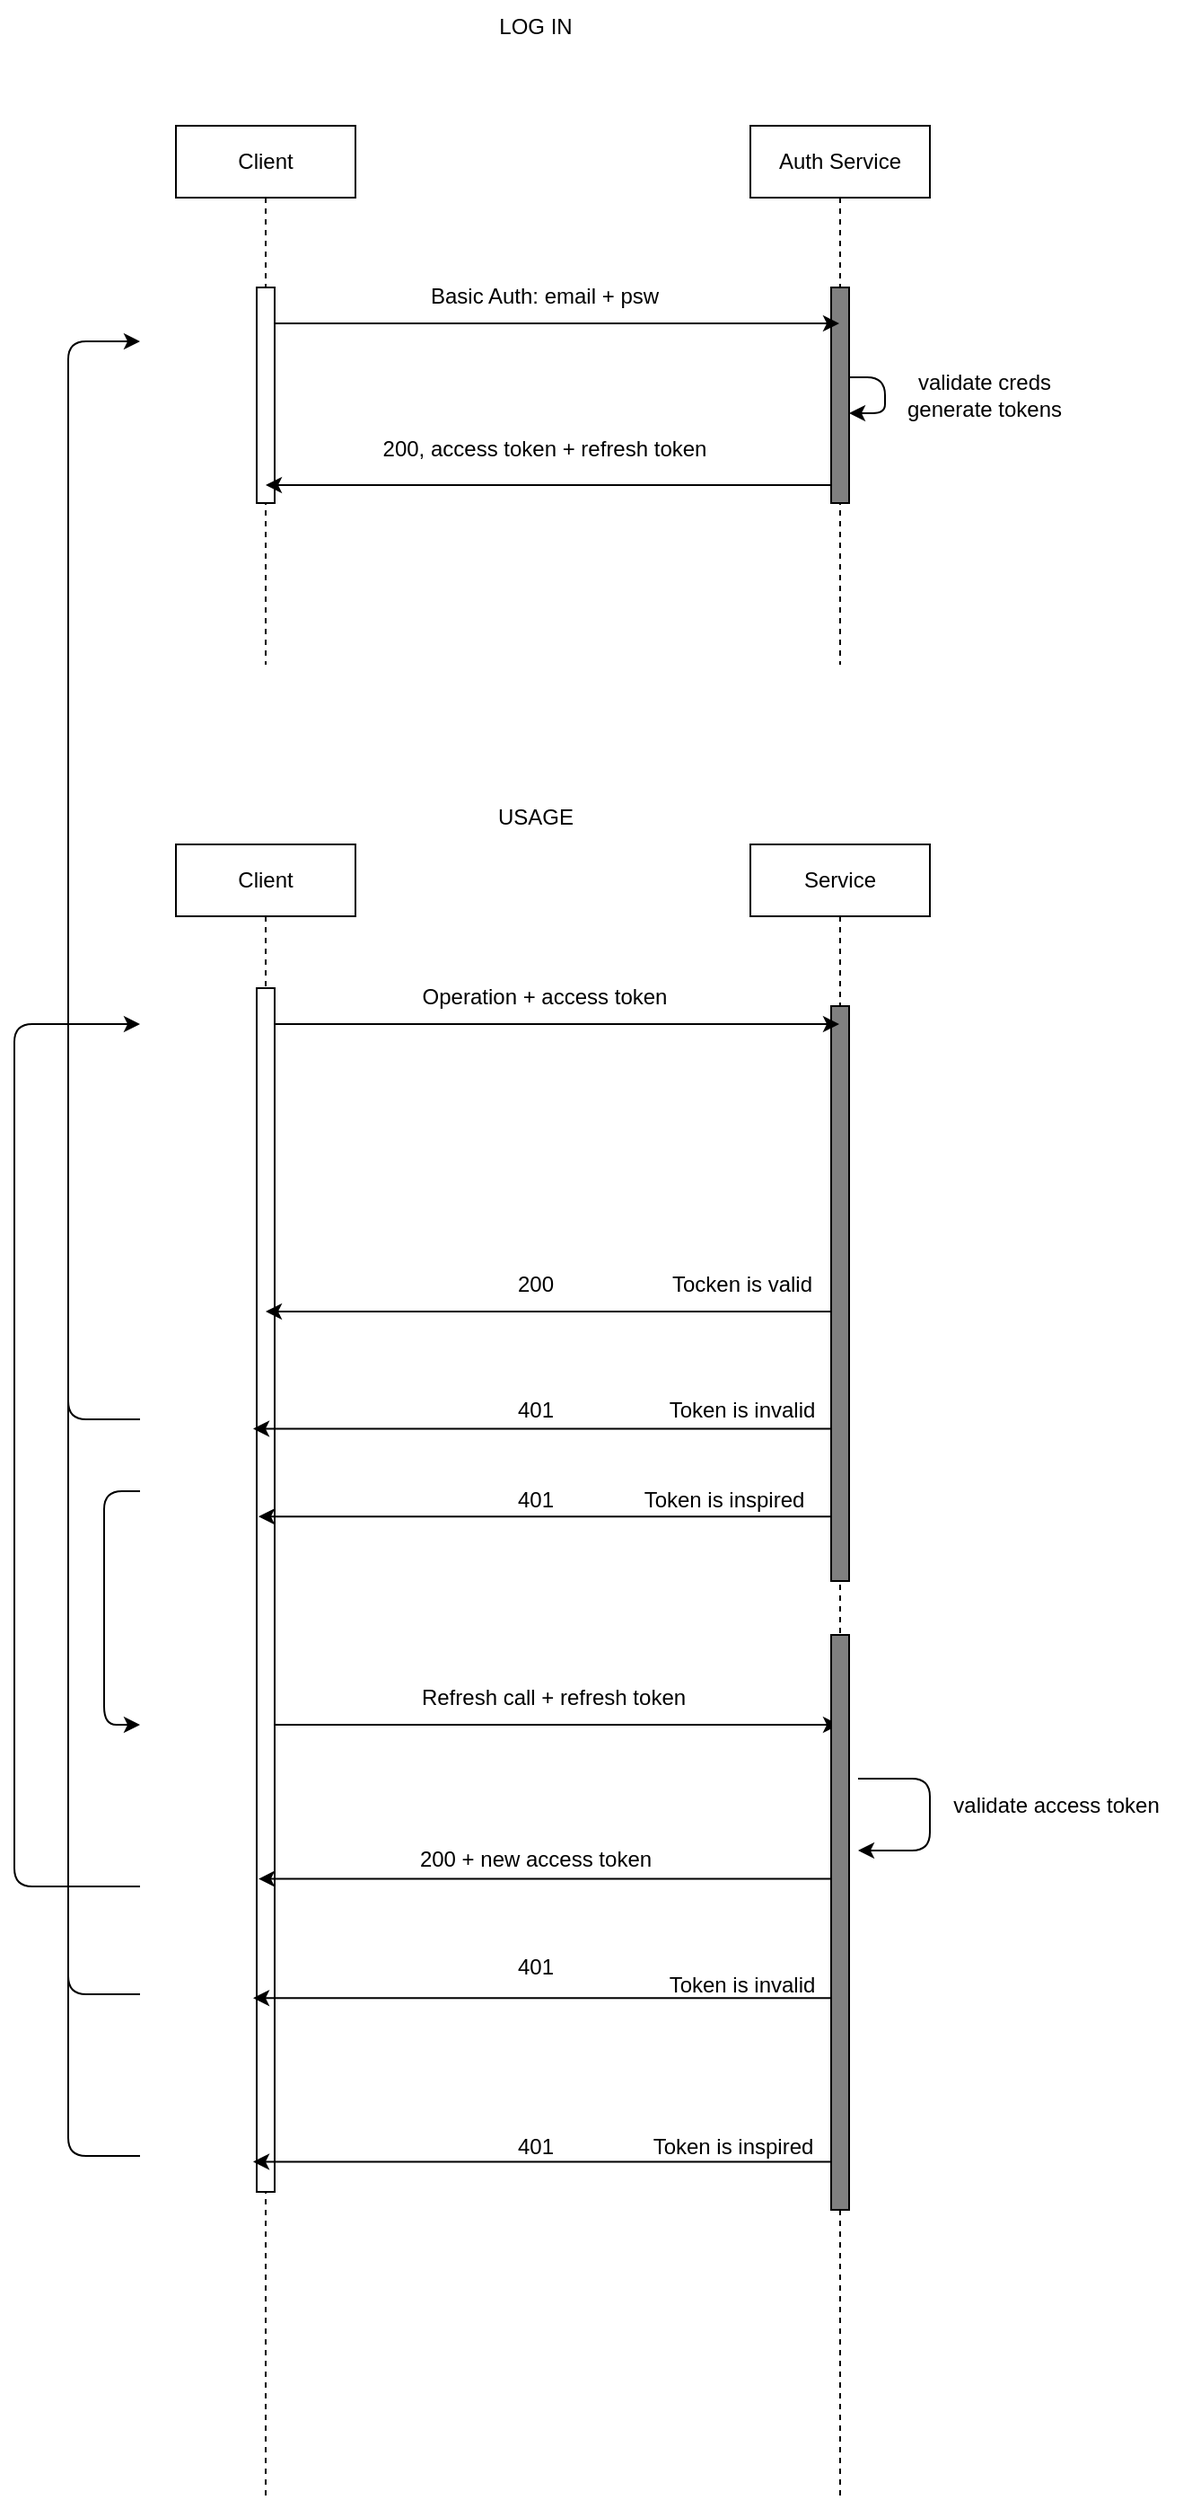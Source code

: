<mxfile>
    <diagram id="Vmrsdn_9Z2Ql2H_GY9RM" name="login">
        <mxGraphModel dx="873" dy="750" grid="1" gridSize="10" guides="1" tooltips="1" connect="1" arrows="1" fold="1" page="1" pageScale="1" pageWidth="827" pageHeight="1169" math="0" shadow="0">
            <root>
                <mxCell id="0"/>
                <mxCell id="1" parent="0"/>
                <mxCell id="2" value="Auth Service" style="shape=umlLifeline;perimeter=lifelinePerimeter;whiteSpace=wrap;html=1;container=1;collapsible=0;recursiveResize=0;outlineConnect=0;" vertex="1" parent="1">
                    <mxGeometry x="510" y="70" width="100" height="300" as="geometry"/>
                </mxCell>
                <mxCell id="3" value="" style="html=1;points=[];perimeter=orthogonalPerimeter;fillColor=#808080;" vertex="1" parent="2">
                    <mxGeometry x="45" y="90" width="10" height="120" as="geometry"/>
                </mxCell>
                <mxCell id="8" style="edgeStyle=none;html=1;" edge="1" parent="2" source="3" target="3">
                    <mxGeometry relative="1" as="geometry"/>
                </mxCell>
                <mxCell id="4" value="Client" style="shape=umlLifeline;perimeter=lifelinePerimeter;whiteSpace=wrap;html=1;container=1;collapsible=0;recursiveResize=0;outlineConnect=0;" vertex="1" parent="1">
                    <mxGeometry x="190" y="70" width="100" height="300" as="geometry"/>
                </mxCell>
                <mxCell id="5" value="" style="html=1;points=[];perimeter=orthogonalPerimeter;" vertex="1" parent="4">
                    <mxGeometry x="45" y="90" width="10" height="120" as="geometry"/>
                </mxCell>
                <mxCell id="6" style="edgeStyle=none;html=1;" edge="1" parent="1" source="5" target="2">
                    <mxGeometry relative="1" as="geometry">
                        <Array as="points">
                            <mxPoint x="470" y="180"/>
                        </Array>
                    </mxGeometry>
                </mxCell>
                <mxCell id="7" value="Basic Auth: email + psw" style="text;html=1;align=center;verticalAlign=middle;resizable=0;points=[];autosize=1;strokeColor=none;fillColor=none;" vertex="1" parent="1">
                    <mxGeometry x="320" y="150" width="150" height="30" as="geometry"/>
                </mxCell>
                <mxCell id="9" value="validate creds&lt;br&gt;generate tokens" style="text;html=1;align=center;verticalAlign=middle;resizable=0;points=[];autosize=1;strokeColor=none;fillColor=none;" vertex="1" parent="1">
                    <mxGeometry x="585" y="200" width="110" height="40" as="geometry"/>
                </mxCell>
                <mxCell id="10" style="edgeStyle=none;html=1;" edge="1" parent="1" source="3" target="4">
                    <mxGeometry relative="1" as="geometry">
                        <Array as="points">
                            <mxPoint x="430" y="270"/>
                        </Array>
                    </mxGeometry>
                </mxCell>
                <mxCell id="11" value="200, access token + refresh token" style="text;html=1;align=center;verticalAlign=middle;resizable=0;points=[];autosize=1;strokeColor=none;fillColor=none;" vertex="1" parent="1">
                    <mxGeometry x="295" y="235" width="200" height="30" as="geometry"/>
                </mxCell>
                <mxCell id="12" value="LOG IN" style="text;html=1;align=center;verticalAlign=middle;resizable=0;points=[];autosize=1;strokeColor=none;fillColor=none;" vertex="1" parent="1">
                    <mxGeometry x="360" width="60" height="30" as="geometry"/>
                </mxCell>
                <mxCell id="13" value="USAGE" style="text;html=1;align=center;verticalAlign=middle;resizable=0;points=[];autosize=1;strokeColor=none;fillColor=none;" vertex="1" parent="1">
                    <mxGeometry x="355" y="440" width="70" height="30" as="geometry"/>
                </mxCell>
                <mxCell id="14" value="Service" style="shape=umlLifeline;perimeter=lifelinePerimeter;whiteSpace=wrap;html=1;container=1;collapsible=0;recursiveResize=0;outlineConnect=0;" vertex="1" parent="1">
                    <mxGeometry x="510" y="470" width="100" height="920" as="geometry"/>
                </mxCell>
                <mxCell id="15" value="" style="html=1;points=[];perimeter=orthogonalPerimeter;fillColor=#808080;" vertex="1" parent="14">
                    <mxGeometry x="45" y="90" width="10" height="320" as="geometry"/>
                </mxCell>
                <mxCell id="26" value="Tocken is valid" style="text;html=1;align=center;verticalAlign=middle;resizable=0;points=[];autosize=1;strokeColor=none;fillColor=none;" vertex="1" parent="14">
                    <mxGeometry x="-55" y="230" width="100" height="30" as="geometry"/>
                </mxCell>
                <mxCell id="33" value="Token is invalid" style="text;html=1;align=center;verticalAlign=middle;resizable=0;points=[];autosize=1;strokeColor=none;fillColor=none;" vertex="1" parent="14">
                    <mxGeometry x="-55" y="300" width="100" height="30" as="geometry"/>
                </mxCell>
                <mxCell id="16" value="Client" style="shape=umlLifeline;perimeter=lifelinePerimeter;whiteSpace=wrap;html=1;container=1;collapsible=0;recursiveResize=0;outlineConnect=0;" vertex="1" parent="1">
                    <mxGeometry x="190" y="470" width="100" height="920" as="geometry"/>
                </mxCell>
                <mxCell id="17" value="" style="html=1;points=[];perimeter=orthogonalPerimeter;" vertex="1" parent="16">
                    <mxGeometry x="45" y="80" width="10" height="670" as="geometry"/>
                </mxCell>
                <mxCell id="18" style="edgeStyle=none;html=1;" edge="1" parent="1" source="17" target="14">
                    <mxGeometry relative="1" as="geometry">
                        <Array as="points">
                            <mxPoint x="500" y="570"/>
                        </Array>
                    </mxGeometry>
                </mxCell>
                <mxCell id="19" value="Operation + access token" style="text;html=1;align=center;verticalAlign=middle;resizable=0;points=[];autosize=1;strokeColor=none;fillColor=none;" vertex="1" parent="1">
                    <mxGeometry x="315" y="540" width="160" height="30" as="geometry"/>
                </mxCell>
                <mxCell id="21" value="validate access token" style="text;html=1;align=center;verticalAlign=middle;resizable=0;points=[];autosize=1;strokeColor=none;fillColor=none;" vertex="1" parent="1">
                    <mxGeometry x="610" y="990" width="140" height="30" as="geometry"/>
                </mxCell>
                <mxCell id="24" value="" style="endArrow=classic;html=1;" edge="1" parent="1">
                    <mxGeometry width="50" height="50" relative="1" as="geometry">
                        <mxPoint x="570" y="990" as="sourcePoint"/>
                        <mxPoint x="570" y="1030" as="targetPoint"/>
                        <Array as="points">
                            <mxPoint x="610" y="990"/>
                            <mxPoint x="610" y="1030"/>
                        </Array>
                    </mxGeometry>
                </mxCell>
                <mxCell id="31" style="edgeStyle=none;html=1;" edge="1" parent="1" source="15" target="16">
                    <mxGeometry relative="1" as="geometry">
                        <Array as="points">
                            <mxPoint x="410" y="730"/>
                        </Array>
                    </mxGeometry>
                </mxCell>
                <mxCell id="32" value="200" style="text;html=1;align=center;verticalAlign=middle;resizable=0;points=[];autosize=1;strokeColor=none;fillColor=none;" vertex="1" parent="1">
                    <mxGeometry x="370" y="700" width="40" height="30" as="geometry"/>
                </mxCell>
                <mxCell id="34" style="edgeStyle=none;html=1;entryX=-0.2;entryY=0.366;entryDx=0;entryDy=0;entryPerimeter=0;" edge="1" parent="1" source="15" target="17">
                    <mxGeometry relative="1" as="geometry">
                        <mxPoint x="300" y="790" as="targetPoint"/>
                    </mxGeometry>
                </mxCell>
                <mxCell id="35" value="401" style="text;html=1;align=center;verticalAlign=middle;resizable=0;points=[];autosize=1;strokeColor=none;fillColor=none;" vertex="1" parent="1">
                    <mxGeometry x="370" y="1180" width="40" height="30" as="geometry"/>
                </mxCell>
                <mxCell id="36" style="edgeStyle=none;html=1;entryX=0.1;entryY=0.439;entryDx=0;entryDy=0;entryPerimeter=0;" edge="1" parent="1" source="15" target="17">
                    <mxGeometry relative="1" as="geometry"/>
                </mxCell>
                <mxCell id="37" value="401" style="text;html=1;align=center;verticalAlign=middle;resizable=0;points=[];autosize=1;strokeColor=none;fillColor=none;" vertex="1" parent="1">
                    <mxGeometry x="370" y="820" width="40" height="30" as="geometry"/>
                </mxCell>
                <mxCell id="38" value="Token is inspired" style="text;html=1;align=center;verticalAlign=middle;resizable=0;points=[];autosize=1;strokeColor=none;fillColor=none;" vertex="1" parent="1">
                    <mxGeometry x="440" y="820" width="110" height="30" as="geometry"/>
                </mxCell>
                <mxCell id="39" value="" style="endArrow=classic;html=1;" edge="1" parent="1">
                    <mxGeometry width="50" height="50" relative="1" as="geometry">
                        <mxPoint x="170" y="790" as="sourcePoint"/>
                        <mxPoint x="170" y="190" as="targetPoint"/>
                        <Array as="points">
                            <mxPoint x="130" y="790"/>
                            <mxPoint x="130" y="190"/>
                        </Array>
                    </mxGeometry>
                </mxCell>
                <mxCell id="42" style="edgeStyle=none;html=1;" edge="1" parent="1" source="17" target="14">
                    <mxGeometry relative="1" as="geometry">
                        <mxPoint x="490" y="960" as="targetPoint"/>
                        <Array as="points">
                            <mxPoint x="280" y="960"/>
                        </Array>
                    </mxGeometry>
                </mxCell>
                <mxCell id="46" style="edgeStyle=none;html=1;entryX=0.1;entryY=0.74;entryDx=0;entryDy=0;entryPerimeter=0;" edge="1" parent="1" source="43" target="17">
                    <mxGeometry relative="1" as="geometry"/>
                </mxCell>
                <mxCell id="49" style="edgeStyle=none;html=1;entryX=-0.2;entryY=0.839;entryDx=0;entryDy=0;entryPerimeter=0;" edge="1" parent="1" source="43" target="17">
                    <mxGeometry relative="1" as="geometry"/>
                </mxCell>
                <mxCell id="50" style="edgeStyle=none;html=1;entryX=-0.2;entryY=0.975;entryDx=0;entryDy=0;entryPerimeter=0;" edge="1" parent="1" source="43" target="17">
                    <mxGeometry relative="1" as="geometry"/>
                </mxCell>
                <mxCell id="43" value="" style="html=1;points=[];perimeter=orthogonalPerimeter;fillColor=#808080;" vertex="1" parent="1">
                    <mxGeometry x="555" y="910" width="10" height="320" as="geometry"/>
                </mxCell>
                <mxCell id="44" value="Refresh call + refresh token" style="text;html=1;align=center;verticalAlign=middle;resizable=0;points=[];autosize=1;strokeColor=none;fillColor=none;" vertex="1" parent="1">
                    <mxGeometry x="315" y="930" width="170" height="30" as="geometry"/>
                </mxCell>
                <mxCell id="45" value="200 + new access token" style="text;html=1;align=center;verticalAlign=middle;resizable=0;points=[];autosize=1;strokeColor=none;fillColor=none;" vertex="1" parent="1">
                    <mxGeometry x="315" y="1020" width="150" height="30" as="geometry"/>
                </mxCell>
                <mxCell id="47" value="Token is invalid" style="text;html=1;align=center;verticalAlign=middle;resizable=0;points=[];autosize=1;strokeColor=none;fillColor=none;" vertex="1" parent="1">
                    <mxGeometry x="455" y="1090" width="100" height="30" as="geometry"/>
                </mxCell>
                <mxCell id="48" value="Token is inspired" style="text;html=1;align=center;verticalAlign=middle;resizable=0;points=[];autosize=1;strokeColor=none;fillColor=none;" vertex="1" parent="1">
                    <mxGeometry x="445" y="1180" width="110" height="30" as="geometry"/>
                </mxCell>
                <mxCell id="51" value="401" style="text;html=1;align=center;verticalAlign=middle;resizable=0;points=[];autosize=1;strokeColor=none;fillColor=none;" vertex="1" parent="1">
                    <mxGeometry x="370" y="770" width="40" height="30" as="geometry"/>
                </mxCell>
                <mxCell id="52" value="401" style="text;html=1;align=center;verticalAlign=middle;resizable=0;points=[];autosize=1;strokeColor=none;fillColor=none;" vertex="1" parent="1">
                    <mxGeometry x="370" y="1080" width="40" height="30" as="geometry"/>
                </mxCell>
                <mxCell id="53" value="" style="endArrow=classic;html=1;" edge="1" parent="1">
                    <mxGeometry width="50" height="50" relative="1" as="geometry">
                        <mxPoint x="170" y="830" as="sourcePoint"/>
                        <mxPoint x="170" y="960" as="targetPoint"/>
                        <Array as="points">
                            <mxPoint x="150" y="830"/>
                            <mxPoint x="150" y="960"/>
                        </Array>
                    </mxGeometry>
                </mxCell>
                <mxCell id="54" value="" style="endArrow=classic;html=1;" edge="1" parent="1">
                    <mxGeometry width="50" height="50" relative="1" as="geometry">
                        <mxPoint x="170" y="1050" as="sourcePoint"/>
                        <mxPoint x="170" y="570" as="targetPoint"/>
                        <Array as="points">
                            <mxPoint x="100" y="1050"/>
                            <mxPoint x="100" y="570"/>
                        </Array>
                    </mxGeometry>
                </mxCell>
                <mxCell id="55" value="" style="endArrow=none;html=1;" edge="1" parent="1">
                    <mxGeometry width="50" height="50" relative="1" as="geometry">
                        <mxPoint x="170" y="1110" as="sourcePoint"/>
                        <mxPoint x="130" y="750" as="targetPoint"/>
                        <Array as="points">
                            <mxPoint x="130" y="1110"/>
                        </Array>
                    </mxGeometry>
                </mxCell>
                <mxCell id="56" value="" style="endArrow=none;html=1;" edge="1" parent="1">
                    <mxGeometry width="50" height="50" relative="1" as="geometry">
                        <mxPoint x="170" y="1200" as="sourcePoint"/>
                        <mxPoint x="130" y="1070" as="targetPoint"/>
                        <Array as="points">
                            <mxPoint x="130" y="1200"/>
                        </Array>
                    </mxGeometry>
                </mxCell>
            </root>
        </mxGraphModel>
    </diagram>
</mxfile>